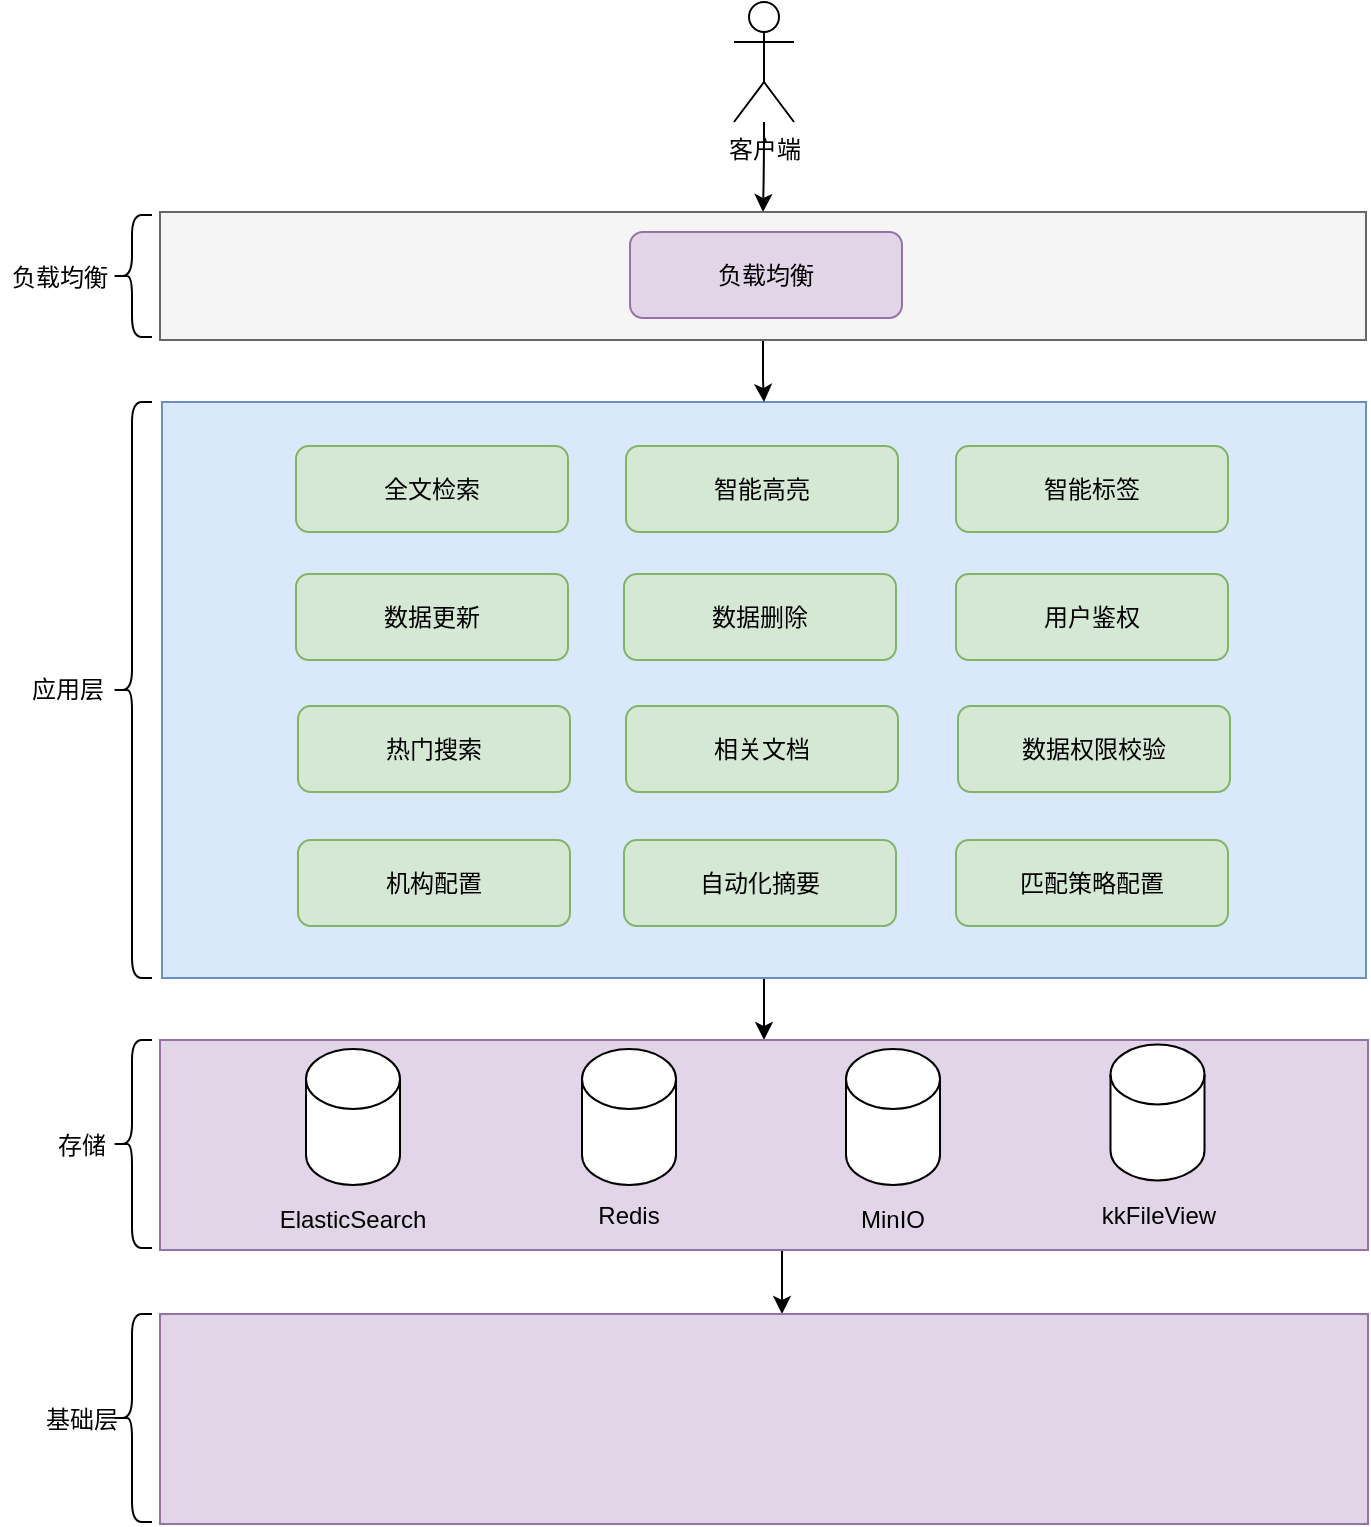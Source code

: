 <mxfile version="24.5.3" type="github">
  <diagram id="FIQT3pwKjuodvygs0_mC" name="第 1 页">
    <mxGraphModel dx="1434" dy="746" grid="0" gridSize="10" guides="1" tooltips="1" connect="1" arrows="1" fold="1" page="1" pageScale="1" pageWidth="827" pageHeight="1169" math="0" shadow="0">
      <root>
        <mxCell id="0" />
        <mxCell id="1" parent="0" />
        <mxCell id="L5L_JWcabAk_taaHSs-1-34" style="edgeStyle=orthogonalEdgeStyle;curved=1;rounded=0;orthogonalLoop=1;jettySize=auto;html=1;entryX=0.5;entryY=0;entryDx=0;entryDy=0;" parent="1" source="bA3_Qh9jvu_0rKNAbHTe-8" target="L5L_JWcabAk_taaHSs-1-33" edge="1">
          <mxGeometry relative="1" as="geometry" />
        </mxCell>
        <mxCell id="bA3_Qh9jvu_0rKNAbHTe-8" value="客户端" style="shape=umlActor;verticalLabelPosition=bottom;verticalAlign=top;html=1;outlineConnect=0;" parent="1" vertex="1">
          <mxGeometry x="401" y="78" width="30" height="60" as="geometry" />
        </mxCell>
        <mxCell id="L5L_JWcabAk_taaHSs-1-42" style="edgeStyle=orthogonalEdgeStyle;curved=1;rounded=0;orthogonalLoop=1;jettySize=auto;html=1;entryX=0.5;entryY=0;entryDx=0;entryDy=0;" parent="1" source="L5L_JWcabAk_taaHSs-1-2" target="L5L_JWcabAk_taaHSs-1-25" edge="1">
          <mxGeometry relative="1" as="geometry" />
        </mxCell>
        <mxCell id="L5L_JWcabAk_taaHSs-1-2" value="" style="rounded=0;whiteSpace=wrap;html=1;fillColor=#dae8fc;strokeColor=#6c8ebf;" parent="1" vertex="1">
          <mxGeometry x="115" y="278" width="602" height="288" as="geometry" />
        </mxCell>
        <mxCell id="L5L_JWcabAk_taaHSs-1-5" value="全文检索" style="rounded=1;whiteSpace=wrap;html=1;fillColor=#d5e8d4;strokeColor=#82b366;" parent="1" vertex="1">
          <mxGeometry x="182" y="300" width="136" height="43" as="geometry" />
        </mxCell>
        <mxCell id="L5L_JWcabAk_taaHSs-1-6" value="数据更新" style="rounded=1;whiteSpace=wrap;html=1;fillColor=#d5e8d4;strokeColor=#82b366;" parent="1" vertex="1">
          <mxGeometry x="182" y="364" width="136" height="43" as="geometry" />
        </mxCell>
        <mxCell id="L5L_JWcabAk_taaHSs-1-7" value="智能高亮" style="rounded=1;whiteSpace=wrap;html=1;fillColor=#d5e8d4;strokeColor=#82b366;" parent="1" vertex="1">
          <mxGeometry x="347" y="300" width="136" height="43" as="geometry" />
        </mxCell>
        <mxCell id="L5L_JWcabAk_taaHSs-1-8" value="智能标签" style="rounded=1;whiteSpace=wrap;html=1;fillColor=#d5e8d4;strokeColor=#82b366;" parent="1" vertex="1">
          <mxGeometry x="512" y="300" width="136" height="43" as="geometry" />
        </mxCell>
        <mxCell id="L5L_JWcabAk_taaHSs-1-9" value="数据删除" style="rounded=1;whiteSpace=wrap;html=1;fillColor=#d5e8d4;strokeColor=#82b366;" parent="1" vertex="1">
          <mxGeometry x="346" y="364" width="136" height="43" as="geometry" />
        </mxCell>
        <mxCell id="L5L_JWcabAk_taaHSs-1-10" value="用户鉴权" style="rounded=1;whiteSpace=wrap;html=1;fillColor=#d5e8d4;strokeColor=#82b366;" parent="1" vertex="1">
          <mxGeometry x="512" y="364" width="136" height="43" as="geometry" />
        </mxCell>
        <mxCell id="L5L_JWcabAk_taaHSs-1-11" value="热门搜索" style="rounded=1;whiteSpace=wrap;html=1;fillColor=#d5e8d4;strokeColor=#82b366;" parent="1" vertex="1">
          <mxGeometry x="183" y="430" width="136" height="43" as="geometry" />
        </mxCell>
        <mxCell id="L5L_JWcabAk_taaHSs-1-12" value="相关文档" style="rounded=1;whiteSpace=wrap;html=1;fillColor=#d5e8d4;strokeColor=#82b366;" parent="1" vertex="1">
          <mxGeometry x="347" y="430" width="136" height="43" as="geometry" />
        </mxCell>
        <mxCell id="L5L_JWcabAk_taaHSs-1-13" value="数据权限校验" style="rounded=1;whiteSpace=wrap;html=1;fillColor=#d5e8d4;strokeColor=#82b366;" parent="1" vertex="1">
          <mxGeometry x="513" y="430" width="136" height="43" as="geometry" />
        </mxCell>
        <mxCell id="L5L_JWcabAk_taaHSs-1-14" value="机构配置" style="rounded=1;whiteSpace=wrap;html=1;fillColor=#d5e8d4;strokeColor=#82b366;" parent="1" vertex="1">
          <mxGeometry x="183" y="497" width="136" height="43" as="geometry" />
        </mxCell>
        <mxCell id="L5L_JWcabAk_taaHSs-1-23" value="应用层" style="text;html=1;strokeColor=none;fillColor=none;align=center;verticalAlign=middle;whiteSpace=wrap;rounded=0;" parent="1" vertex="1">
          <mxGeometry x="38" y="407" width="60" height="30" as="geometry" />
        </mxCell>
        <mxCell id="L5L_JWcabAk_taaHSs-1-24" value="" style="shape=curlyBracket;whiteSpace=wrap;html=1;rounded=1;" parent="1" vertex="1">
          <mxGeometry x="90" y="278" width="20" height="288" as="geometry" />
        </mxCell>
        <mxCell id="6_hMgDD0ghvQ9nfx3Wfn-14" style="edgeStyle=orthogonalEdgeStyle;rounded=0;orthogonalLoop=1;jettySize=auto;html=1;entryX=0.5;entryY=0;entryDx=0;entryDy=0;" edge="1" parent="1">
          <mxGeometry relative="1" as="geometry">
            <mxPoint x="425" y="702" as="sourcePoint" />
            <mxPoint x="425" y="734" as="targetPoint" />
          </mxGeometry>
        </mxCell>
        <mxCell id="L5L_JWcabAk_taaHSs-1-25" value="" style="rounded=0;whiteSpace=wrap;html=1;fillColor=#e1d5e7;strokeColor=#9673a6;" parent="1" vertex="1">
          <mxGeometry x="114" y="597" width="604" height="105" as="geometry" />
        </mxCell>
        <mxCell id="L5L_JWcabAk_taaHSs-1-26" value="&lt;div&gt;&lt;br&gt;&lt;/div&gt;" style="shape=cylinder3;whiteSpace=wrap;html=1;boundedLbl=1;backgroundOutline=1;size=15;rounded=0;" parent="1" vertex="1">
          <mxGeometry x="187" y="601.5" width="47" height="68" as="geometry" />
        </mxCell>
        <mxCell id="L5L_JWcabAk_taaHSs-1-27" value="" style="shape=cylinder3;whiteSpace=wrap;html=1;boundedLbl=1;backgroundOutline=1;size=15;rounded=0;" parent="1" vertex="1">
          <mxGeometry x="325" y="601.5" width="47" height="68" as="geometry" />
        </mxCell>
        <mxCell id="L5L_JWcabAk_taaHSs-1-30" value="存储" style="text;html=1;strokeColor=none;fillColor=none;align=center;verticalAlign=middle;whiteSpace=wrap;rounded=0;" parent="1" vertex="1">
          <mxGeometry x="45" y="634.5" width="60" height="30" as="geometry" />
        </mxCell>
        <mxCell id="L5L_JWcabAk_taaHSs-1-31" value="" style="shape=curlyBracket;whiteSpace=wrap;html=1;rounded=1;" parent="1" vertex="1">
          <mxGeometry x="90" y="597" width="20" height="104" as="geometry" />
        </mxCell>
        <mxCell id="L5L_JWcabAk_taaHSs-1-32" value="" style="shape=cylinder3;whiteSpace=wrap;html=1;boundedLbl=1;backgroundOutline=1;size=15;rounded=0;" parent="1" vertex="1">
          <mxGeometry x="457" y="601.5" width="47" height="68" as="geometry" />
        </mxCell>
        <mxCell id="6_hMgDD0ghvQ9nfx3Wfn-1" style="edgeStyle=orthogonalEdgeStyle;rounded=0;orthogonalLoop=1;jettySize=auto;html=1;" edge="1" parent="1" source="L5L_JWcabAk_taaHSs-1-33" target="L5L_JWcabAk_taaHSs-1-2">
          <mxGeometry relative="1" as="geometry" />
        </mxCell>
        <mxCell id="L5L_JWcabAk_taaHSs-1-33" value="" style="rounded=0;whiteSpace=wrap;html=1;fillColor=#f5f5f5;strokeColor=#666666;fontColor=#333333;" parent="1" vertex="1">
          <mxGeometry x="114" y="183" width="603" height="64" as="geometry" />
        </mxCell>
        <mxCell id="L5L_JWcabAk_taaHSs-1-36" value="负载均衡" style="text;html=1;strokeColor=none;fillColor=none;align=center;verticalAlign=middle;whiteSpace=wrap;rounded=0;" parent="1" vertex="1">
          <mxGeometry x="34" y="200.5" width="60" height="30" as="geometry" />
        </mxCell>
        <mxCell id="L5L_JWcabAk_taaHSs-1-37" value="" style="shape=curlyBracket;whiteSpace=wrap;html=1;rounded=1;" parent="1" vertex="1">
          <mxGeometry x="90" y="184.5" width="20" height="61" as="geometry" />
        </mxCell>
        <mxCell id="L5L_JWcabAk_taaHSs-1-40" value="负载均衡" style="rounded=1;whiteSpace=wrap;html=1;fillColor=#e1d5e7;strokeColor=#9673a6;" parent="1" vertex="1">
          <mxGeometry x="349" y="193" width="136" height="43" as="geometry" />
        </mxCell>
        <mxCell id="6_hMgDD0ghvQ9nfx3Wfn-2" value="ElasticSearch" style="text;html=1;align=center;verticalAlign=middle;whiteSpace=wrap;rounded=0;" vertex="1" parent="1">
          <mxGeometry x="165.25" y="672" width="90.5" height="30" as="geometry" />
        </mxCell>
        <mxCell id="6_hMgDD0ghvQ9nfx3Wfn-3" value="Redis" style="text;html=1;align=center;verticalAlign=middle;whiteSpace=wrap;rounded=0;" vertex="1" parent="1">
          <mxGeometry x="303.25" y="669.5" width="90.5" height="30" as="geometry" />
        </mxCell>
        <mxCell id="6_hMgDD0ghvQ9nfx3Wfn-4" value="MinIO" style="text;html=1;align=center;verticalAlign=middle;whiteSpace=wrap;rounded=0;" vertex="1" parent="1">
          <mxGeometry x="435.25" y="672" width="90.5" height="30" as="geometry" />
        </mxCell>
        <mxCell id="6_hMgDD0ghvQ9nfx3Wfn-5" value="" style="rounded=0;whiteSpace=wrap;html=1;fillColor=#e1d5e7;strokeColor=#9673a6;" vertex="1" parent="1">
          <mxGeometry x="114" y="734" width="604" height="105" as="geometry" />
        </mxCell>
        <mxCell id="6_hMgDD0ghvQ9nfx3Wfn-8" value="基础层" style="text;html=1;strokeColor=none;fillColor=none;align=center;verticalAlign=middle;whiteSpace=wrap;rounded=0;" vertex="1" parent="1">
          <mxGeometry x="45" y="771.5" width="60" height="30" as="geometry" />
        </mxCell>
        <mxCell id="6_hMgDD0ghvQ9nfx3Wfn-9" value="" style="shape=curlyBracket;whiteSpace=wrap;html=1;rounded=1;" vertex="1" parent="1">
          <mxGeometry x="90" y="734" width="20" height="104" as="geometry" />
        </mxCell>
        <mxCell id="6_hMgDD0ghvQ9nfx3Wfn-15" value="" style="shape=cylinder3;whiteSpace=wrap;html=1;boundedLbl=1;backgroundOutline=1;size=15;rounded=0;" vertex="1" parent="1">
          <mxGeometry x="589.25" y="599.25" width="47" height="68" as="geometry" />
        </mxCell>
        <mxCell id="6_hMgDD0ghvQ9nfx3Wfn-16" value="kkFileView" style="text;html=1;align=center;verticalAlign=middle;whiteSpace=wrap;rounded=0;" vertex="1" parent="1">
          <mxGeometry x="567.5" y="669.75" width="90.5" height="30" as="geometry" />
        </mxCell>
        <mxCell id="6_hMgDD0ghvQ9nfx3Wfn-17" value="自动化摘要" style="rounded=1;whiteSpace=wrap;html=1;fillColor=#d5e8d4;strokeColor=#82b366;" vertex="1" parent="1">
          <mxGeometry x="346" y="497" width="136" height="43" as="geometry" />
        </mxCell>
        <mxCell id="6_hMgDD0ghvQ9nfx3Wfn-18" value="匹配策略配置" style="rounded=1;whiteSpace=wrap;html=1;fillColor=#d5e8d4;strokeColor=#82b366;" vertex="1" parent="1">
          <mxGeometry x="512" y="497" width="136" height="43" as="geometry" />
        </mxCell>
      </root>
    </mxGraphModel>
  </diagram>
</mxfile>
